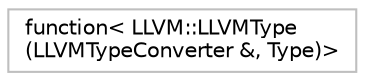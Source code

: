 digraph "Graphical Class Hierarchy"
{
  bgcolor="transparent";
  edge [fontname="Helvetica",fontsize="10",labelfontname="Helvetica",labelfontsize="10"];
  node [fontname="Helvetica",fontsize="10",shape=record];
  rankdir="LR";
  Node0 [label="function\< LLVM::LLVMType\l(LLVMTypeConverter &, Type)\>",height=0.2,width=0.4,color="grey75"];
}
